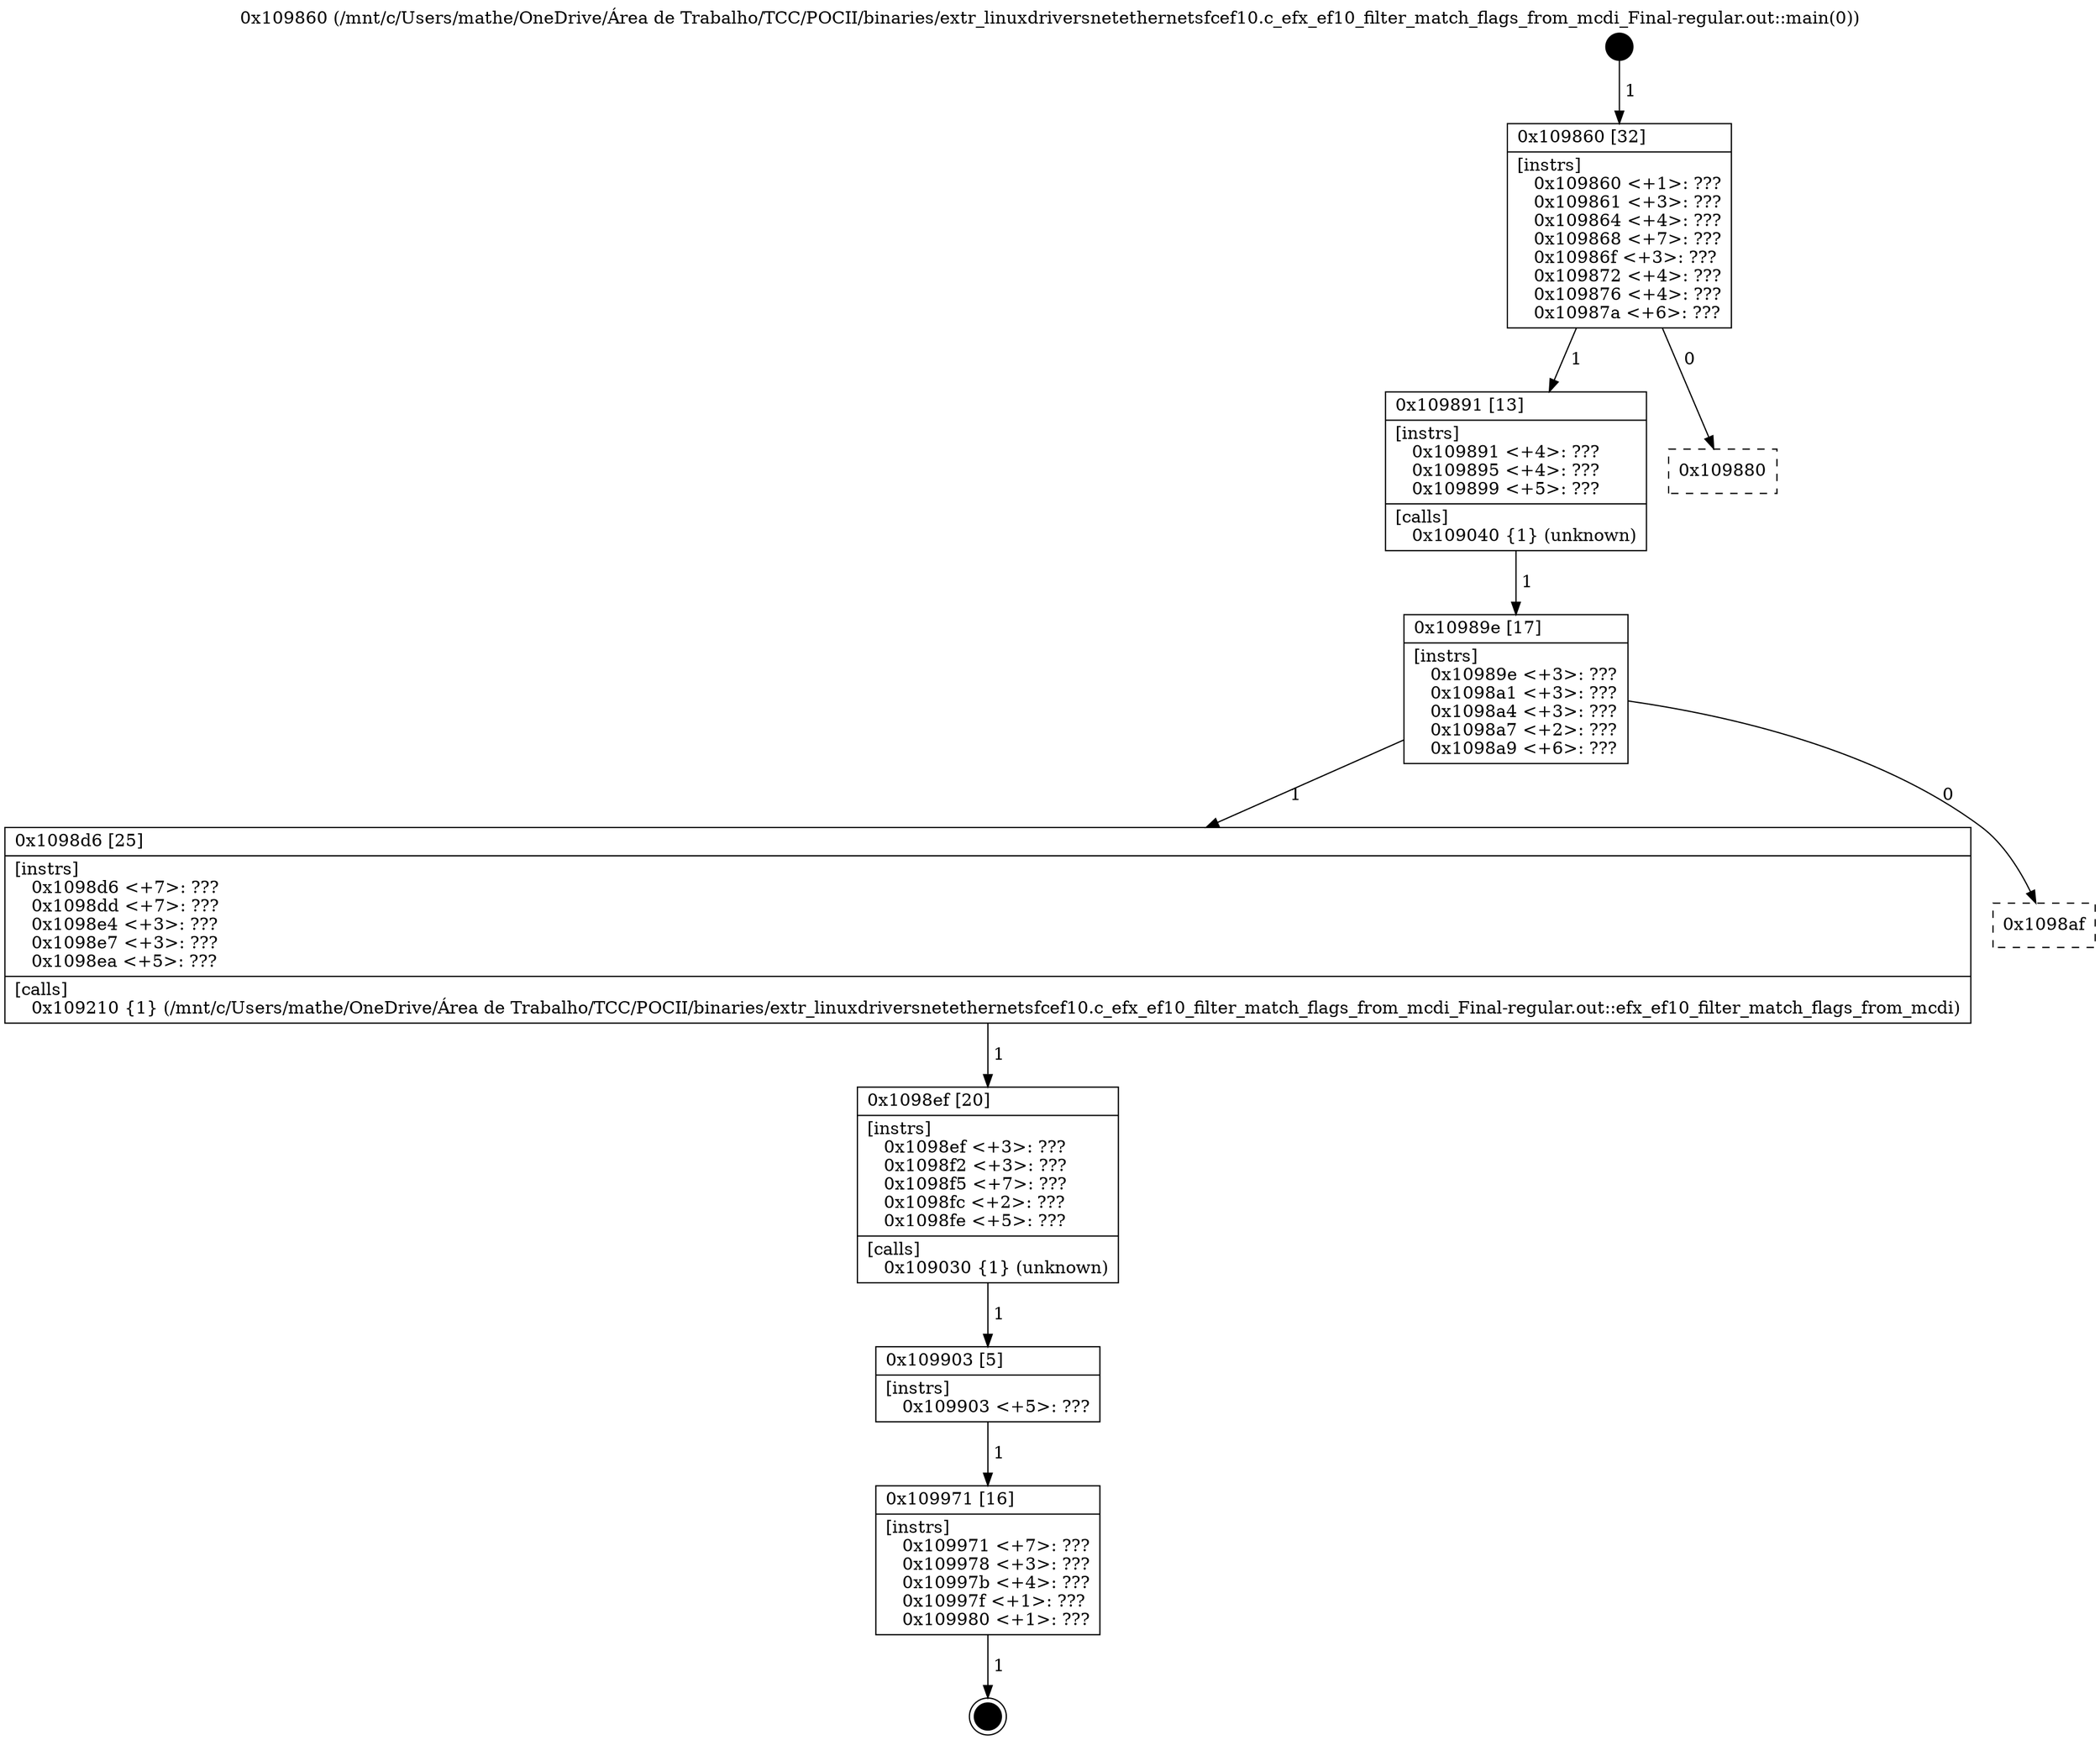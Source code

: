 digraph "0x109860" {
  label = "0x109860 (/mnt/c/Users/mathe/OneDrive/Área de Trabalho/TCC/POCII/binaries/extr_linuxdriversnetethernetsfcef10.c_efx_ef10_filter_match_flags_from_mcdi_Final-regular.out::main(0))"
  labelloc = "t"
  node[shape=record]

  Entry [label="",width=0.3,height=0.3,shape=circle,fillcolor=black,style=filled]
  "0x109860" [label="{
     0x109860 [32]\l
     | [instrs]\l
     &nbsp;&nbsp;0x109860 \<+1\>: ???\l
     &nbsp;&nbsp;0x109861 \<+3\>: ???\l
     &nbsp;&nbsp;0x109864 \<+4\>: ???\l
     &nbsp;&nbsp;0x109868 \<+7\>: ???\l
     &nbsp;&nbsp;0x10986f \<+3\>: ???\l
     &nbsp;&nbsp;0x109872 \<+4\>: ???\l
     &nbsp;&nbsp;0x109876 \<+4\>: ???\l
     &nbsp;&nbsp;0x10987a \<+6\>: ???\l
  }"]
  "0x109891" [label="{
     0x109891 [13]\l
     | [instrs]\l
     &nbsp;&nbsp;0x109891 \<+4\>: ???\l
     &nbsp;&nbsp;0x109895 \<+4\>: ???\l
     &nbsp;&nbsp;0x109899 \<+5\>: ???\l
     | [calls]\l
     &nbsp;&nbsp;0x109040 \{1\} (unknown)\l
  }"]
  "0x109880" [label="{
     0x109880\l
  }", style=dashed]
  "0x10989e" [label="{
     0x10989e [17]\l
     | [instrs]\l
     &nbsp;&nbsp;0x10989e \<+3\>: ???\l
     &nbsp;&nbsp;0x1098a1 \<+3\>: ???\l
     &nbsp;&nbsp;0x1098a4 \<+3\>: ???\l
     &nbsp;&nbsp;0x1098a7 \<+2\>: ???\l
     &nbsp;&nbsp;0x1098a9 \<+6\>: ???\l
  }"]
  "0x1098d6" [label="{
     0x1098d6 [25]\l
     | [instrs]\l
     &nbsp;&nbsp;0x1098d6 \<+7\>: ???\l
     &nbsp;&nbsp;0x1098dd \<+7\>: ???\l
     &nbsp;&nbsp;0x1098e4 \<+3\>: ???\l
     &nbsp;&nbsp;0x1098e7 \<+3\>: ???\l
     &nbsp;&nbsp;0x1098ea \<+5\>: ???\l
     | [calls]\l
     &nbsp;&nbsp;0x109210 \{1\} (/mnt/c/Users/mathe/OneDrive/Área de Trabalho/TCC/POCII/binaries/extr_linuxdriversnetethernetsfcef10.c_efx_ef10_filter_match_flags_from_mcdi_Final-regular.out::efx_ef10_filter_match_flags_from_mcdi)\l
  }"]
  "0x1098af" [label="{
     0x1098af\l
  }", style=dashed]
  "0x1098ef" [label="{
     0x1098ef [20]\l
     | [instrs]\l
     &nbsp;&nbsp;0x1098ef \<+3\>: ???\l
     &nbsp;&nbsp;0x1098f2 \<+3\>: ???\l
     &nbsp;&nbsp;0x1098f5 \<+7\>: ???\l
     &nbsp;&nbsp;0x1098fc \<+2\>: ???\l
     &nbsp;&nbsp;0x1098fe \<+5\>: ???\l
     | [calls]\l
     &nbsp;&nbsp;0x109030 \{1\} (unknown)\l
  }"]
  "0x109903" [label="{
     0x109903 [5]\l
     | [instrs]\l
     &nbsp;&nbsp;0x109903 \<+5\>: ???\l
  }"]
  "0x109971" [label="{
     0x109971 [16]\l
     | [instrs]\l
     &nbsp;&nbsp;0x109971 \<+7\>: ???\l
     &nbsp;&nbsp;0x109978 \<+3\>: ???\l
     &nbsp;&nbsp;0x10997b \<+4\>: ???\l
     &nbsp;&nbsp;0x10997f \<+1\>: ???\l
     &nbsp;&nbsp;0x109980 \<+1\>: ???\l
  }"]
  Exit [label="",width=0.3,height=0.3,shape=circle,fillcolor=black,style=filled,peripheries=2]
  Entry -> "0x109860" [label=" 1"]
  "0x109860" -> "0x109891" [label=" 1"]
  "0x109860" -> "0x109880" [label=" 0"]
  "0x109891" -> "0x10989e" [label=" 1"]
  "0x10989e" -> "0x1098d6" [label=" 1"]
  "0x10989e" -> "0x1098af" [label=" 0"]
  "0x1098d6" -> "0x1098ef" [label=" 1"]
  "0x1098ef" -> "0x109903" [label=" 1"]
  "0x109903" -> "0x109971" [label=" 1"]
  "0x109971" -> Exit [label=" 1"]
}
